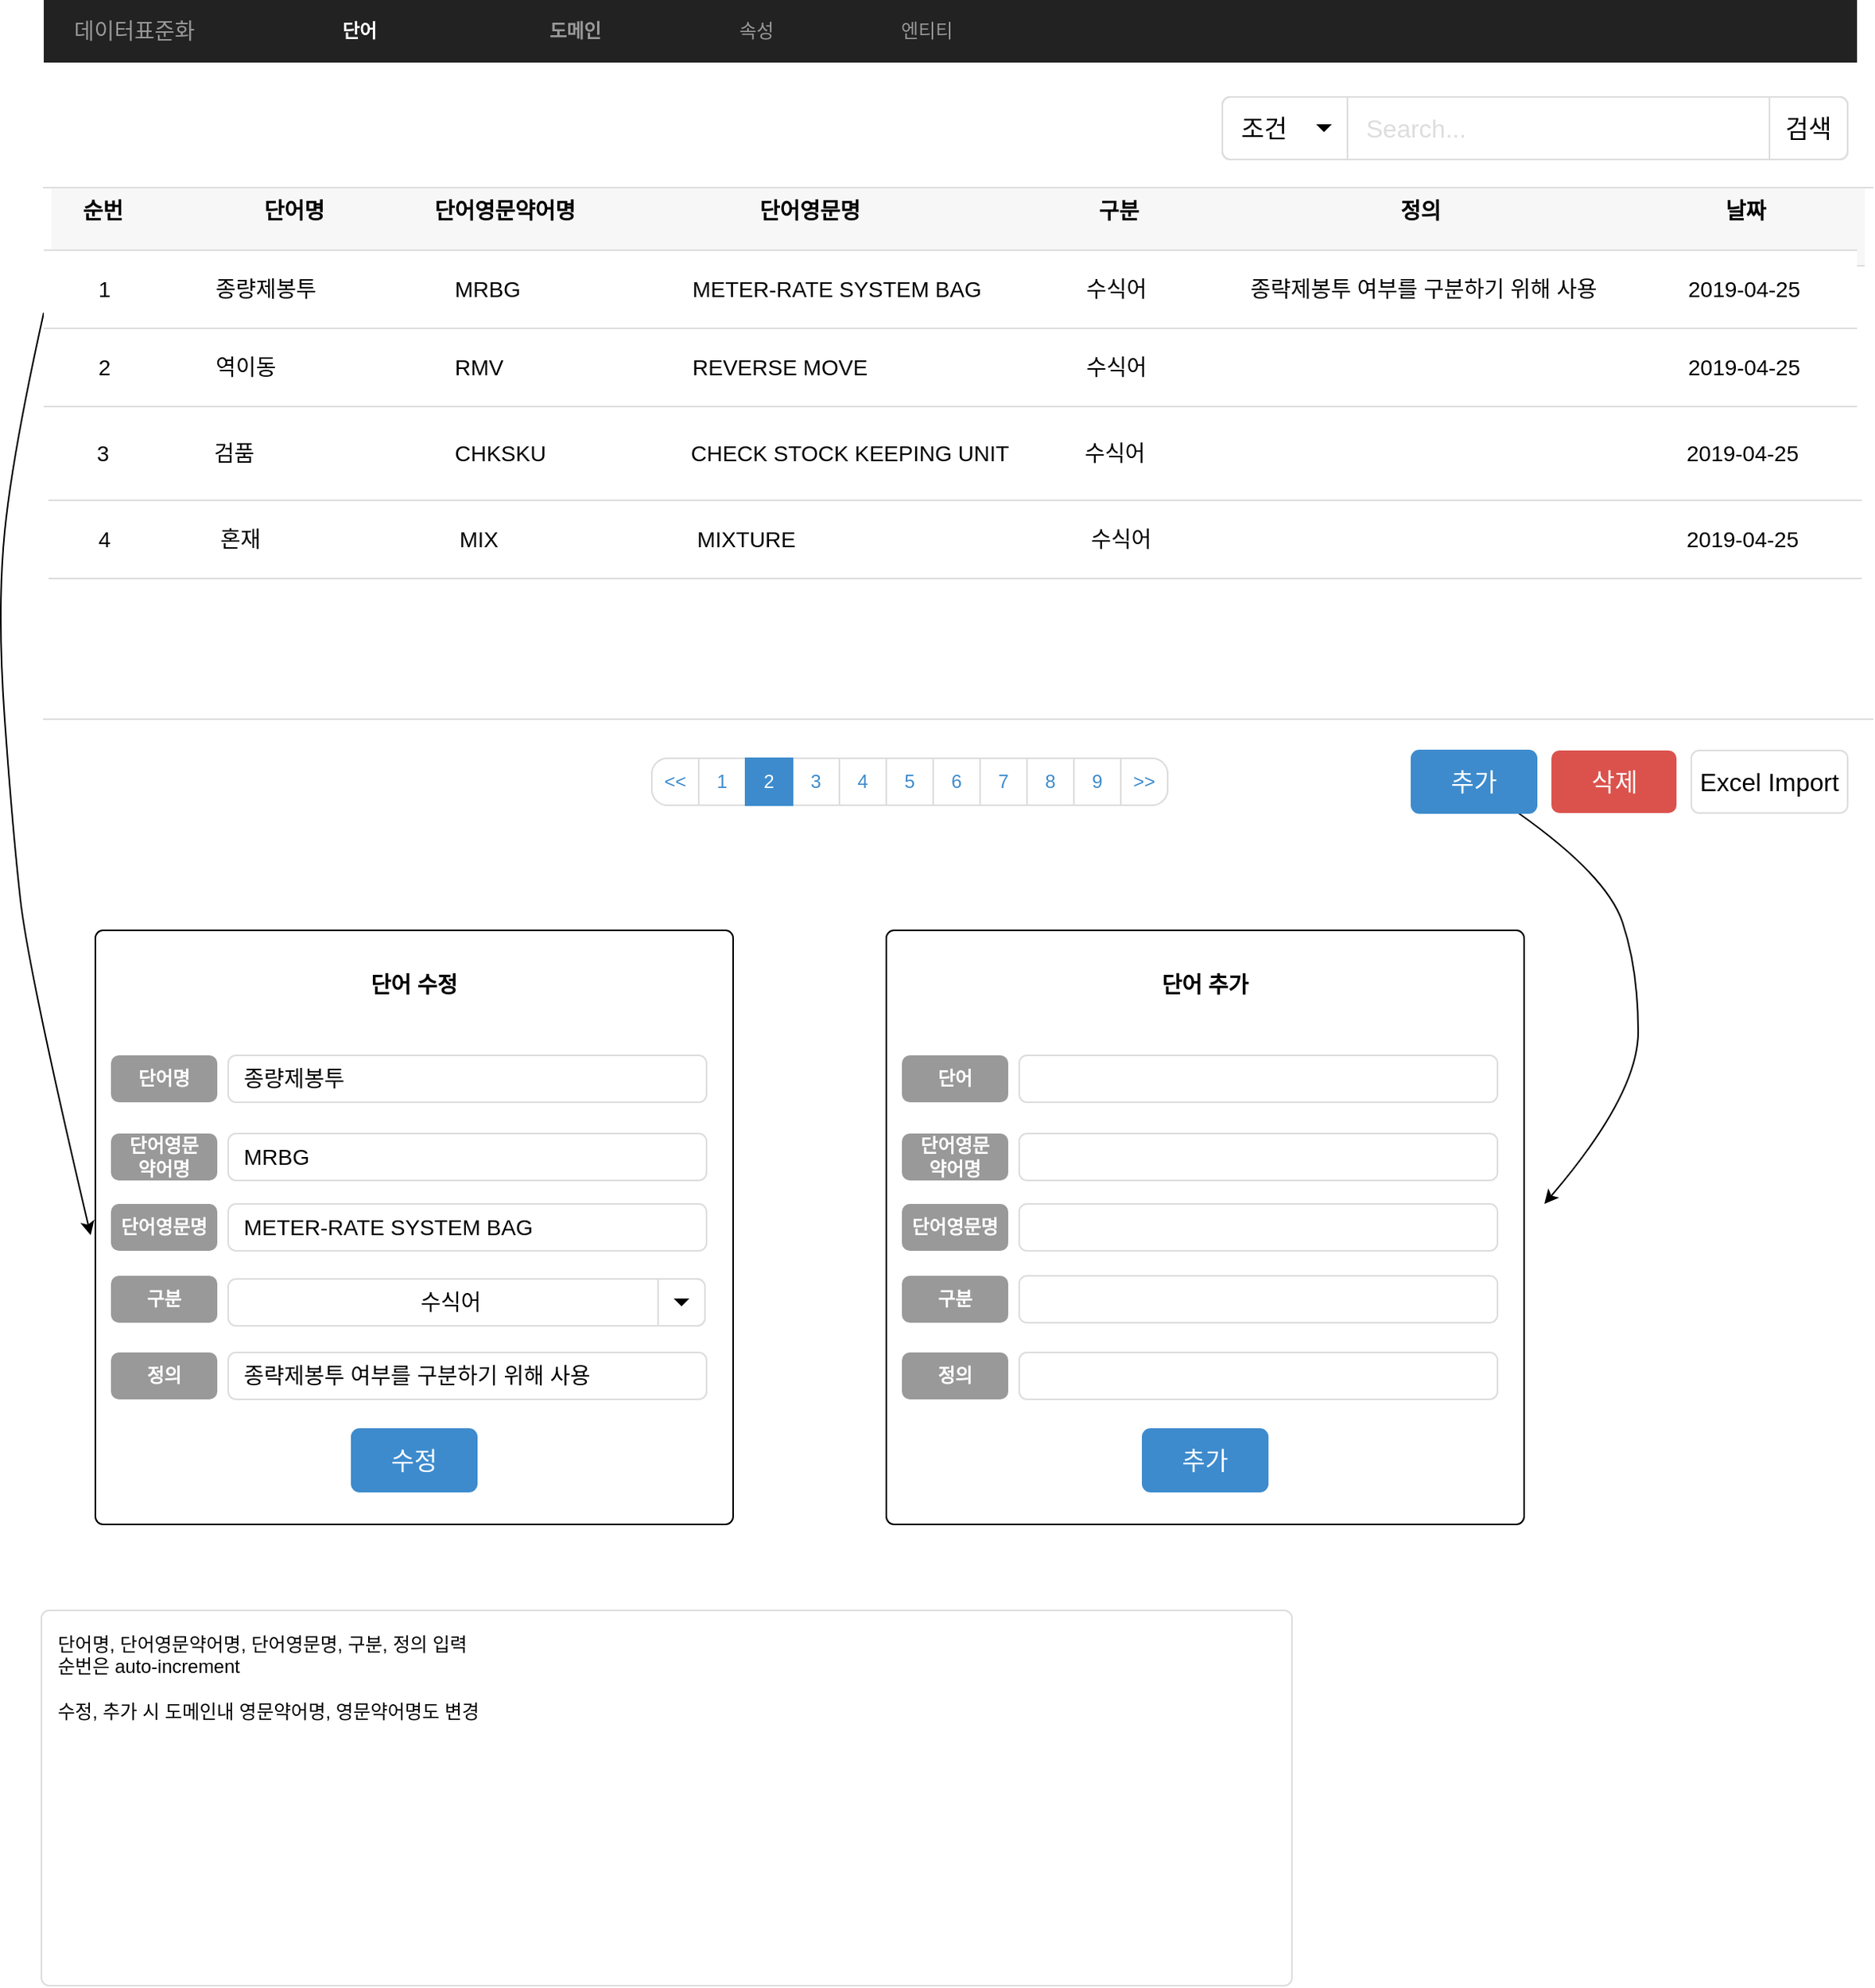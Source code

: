 <mxfile version="10.6.5" type="device"><diagram name="Page-1" id="c9db0220-8083-56f3-ca83-edcdcd058819"><mxGraphModel dx="1334" dy="747" grid="1" gridSize="10" guides="1" tooltips="1" connect="1" arrows="1" fold="1" page="1" pageScale="1.5" pageWidth="826" pageHeight="1169" background="#ffffff" math="0" shadow="0"><root><mxCell id="0" style=";html=1;"/><mxCell id="1" style=";html=1;" parent="0"/><mxCell id="3d76a8aef4d5c911-1" value="" style="html=1;shadow=0;dashed=0;shape=mxgraph.bootstrap.rect;fillColor=#222222;strokeColor=none;whiteSpace=wrap;rounded=0;fontSize=12;fontColor=#000000;align=center;" parent="1" vertex="1"><mxGeometry x="40" y="70" width="1160" height="40" as="geometry"/></mxCell><mxCell id="3d76a8aef4d5c911-2" value="데이터표준화" style="html=1;shadow=0;dashed=0;fillColor=none;strokeColor=none;shape=mxgraph.bootstrap.rect;fontColor=#999999;fontSize=14;whiteSpace=wrap;" parent="3d76a8aef4d5c911-1" vertex="1"><mxGeometry width="116" height="40" as="geometry"/></mxCell><mxCell id="3d76a8aef4d5c911-7" value="&lt;b&gt;&lt;font color=&quot;#ffffff&quot;&gt;단어&lt;/font&gt;&lt;/b&gt;" style="html=1;shadow=0;dashed=0;fillColor=none;strokeColor=none;shape=mxgraph.bootstrap.rect;fontColor=#999999;whiteSpace=wrap;" parent="3d76a8aef4d5c911-1" vertex="1"><mxGeometry x="143.739" width="116" height="40" as="geometry"/></mxCell><mxCell id="3d76a8aef4d5c911-8" value="엔티티" style="html=1;shadow=0;dashed=0;fillColor=none;strokeColor=none;shape=mxgraph.bootstrap.rect;fontColor=#999999;whiteSpace=wrap;" parent="3d76a8aef4d5c911-1" vertex="1"><mxGeometry x="513.93" width="101.5" height="40" as="geometry"/></mxCell><mxCell id="UmJal-FbssA5K3R3iMXS-1" value="속성" style="html=1;shadow=0;dashed=0;fillColor=none;strokeColor=none;shape=mxgraph.bootstrap.rect;fontColor=#999999;whiteSpace=wrap;" parent="3d76a8aef4d5c911-1" vertex="1"><mxGeometry x="398.435" width="116" height="40" as="geometry"/></mxCell><mxCell id="UmJal-FbssA5K3R3iMXS-2" value="&lt;b&gt;도메인&lt;/b&gt;" style="html=1;shadow=0;dashed=0;fillColor=none;strokeColor=none;shape=mxgraph.bootstrap.rect;fontColor=#999999;whiteSpace=wrap;" parent="3d76a8aef4d5c911-1" vertex="1"><mxGeometry x="282.435" width="116" height="40" as="geometry"/></mxCell><mxCell id="UmJal-FbssA5K3R3iMXS-121" value="" style="strokeColor=inherit;fillColor=inherit;gradientColor=inherit;html=1;shadow=0;dashed=0;shape=mxgraph.bootstrap.horLines;resizeWidth=1;" parent="1" vertex="1"><mxGeometry x="44" y="330" width="1150" height="60" as="geometry"><mxPoint y="40" as="offset"/></mxGeometry></mxCell><mxCell id="UmJal-FbssA5K3R3iMXS-135" value="" style="strokeColor=inherit;fillColor=inherit;gradientColor=inherit;html=1;shadow=0;dashed=0;shape=mxgraph.bootstrap.horLines;resizeWidth=1;" parent="1" vertex="1"><mxGeometry x="44" y="430" width="1150" height="60" as="geometry"><mxPoint y="40" as="offset"/></mxGeometry></mxCell><mxCell id="UmJal-FbssA5K3R3iMXS-224" value="Search..." style="html=1;shadow=0;dashed=0;shape=mxgraph.bootstrap.rrect;fillColor=#ffffff;rSize=5;strokeColor=#dddddd;fontSize=16;fontColor=#dddddd;align=left;spacingLeft=90;whiteSpace=wrap;" parent="1" vertex="1"><mxGeometry x="794" y="132" width="400" height="40" as="geometry"/></mxCell><mxCell id="UmJal-FbssA5K3R3iMXS-225" value="조건" style="html=1;shadow=0;dashed=0;shape=mxgraph.bootstrap.leftButton;rSize=5;strokeColor=#dddddd;fillColor=none;fontSize=16;align=left;spacingLeft=10;whiteSpace=wrap;resizeHeight=1;" parent="UmJal-FbssA5K3R3iMXS-224" vertex="1"><mxGeometry width="80" height="40" relative="1" as="geometry"/></mxCell><mxCell id="UmJal-FbssA5K3R3iMXS-226" value="" style="shape=triangle;direction=south;fillColor=#000000;strokeColor=none;perimeter=none;" parent="UmJal-FbssA5K3R3iMXS-225" vertex="1"><mxGeometry x="1" y="0.5" width="10" height="5" relative="1" as="geometry"><mxPoint x="-20" y="-2.5" as="offset"/></mxGeometry></mxCell><mxCell id="UmJal-FbssA5K3R3iMXS-227" value="검색" style="html=1;shadow=0;dashed=0;shape=mxgraph.bootstrap.rightButton;rSize=5;strokeColor=#dddddd;fillColor=none;fontSize=16;whiteSpace=wrap;resizeHeight=1;" parent="UmJal-FbssA5K3R3iMXS-224" vertex="1"><mxGeometry x="1" width="50" height="40" relative="1" as="geometry"><mxPoint x="-50" as="offset"/></mxGeometry></mxCell><mxCell id="UmJal-FbssA5K3R3iMXS-238" value="" style="group" parent="1" vertex="1" connectable="0"><mxGeometry x="73" y="665" width="408" height="380" as="geometry"/></mxCell><mxCell id="UmJal-FbssA5K3R3iMXS-194" value="단어 수정" style="html=1;shadow=0;dashed=0;shape=mxgraph.bootstrap.rrect;fillColor=#ffffff;align=center;rSize=5;strokeColor=#000000;verticalAlign=top;spacingTop=20;fontSize=14;fontStyle=1;whiteSpace=wrap;" parent="UmJal-FbssA5K3R3iMXS-238" vertex="1"><mxGeometry width="408" height="380" as="geometry"/></mxCell><mxCell id="UmJal-FbssA5K3R3iMXS-208" value="종량제봉투" style="html=1;shadow=0;dashed=0;shape=mxgraph.bootstrap.rrect;rSize=5;fillColor=#ffffff;strokeColor=#dddddd;fontSize=14;align=left;spacingLeft=8;whiteSpace=wrap;" parent="UmJal-FbssA5K3R3iMXS-238" vertex="1"><mxGeometry x="85" y="80" width="306" height="30" as="geometry"/></mxCell><mxCell id="UmJal-FbssA5K3R3iMXS-228" value="단어명" style="html=1;shadow=0;dashed=0;shape=mxgraph.bootstrap.rrect;align=center;rSize=5;strokeColor=none;fillColor=#999999;fontColor=#ffffff;fontStyle=1;whiteSpace=wrap;" parent="UmJal-FbssA5K3R3iMXS-238" vertex="1"><mxGeometry x="10" y="80" width="68" height="30" as="geometry"/></mxCell><mxCell id="UmJal-FbssA5K3R3iMXS-229" value="MRBG" style="html=1;shadow=0;dashed=0;shape=mxgraph.bootstrap.rrect;rSize=5;fillColor=#ffffff;strokeColor=#dddddd;fontSize=14;align=left;spacingLeft=8;whiteSpace=wrap;" parent="UmJal-FbssA5K3R3iMXS-238" vertex="1"><mxGeometry x="85" y="130" width="306" height="30" as="geometry"/></mxCell><mxCell id="UmJal-FbssA5K3R3iMXS-230" value="단어영문&lt;br&gt;약어명" style="html=1;shadow=0;dashed=0;shape=mxgraph.bootstrap.rrect;align=center;rSize=5;strokeColor=none;fillColor=#999999;fontColor=#ffffff;fontStyle=1;whiteSpace=wrap;" parent="UmJal-FbssA5K3R3iMXS-238" vertex="1"><mxGeometry x="10" y="130" width="68" height="30" as="geometry"/></mxCell><mxCell id="UmJal-FbssA5K3R3iMXS-231" value="METER-RATE SYSTEM BAG" style="html=1;shadow=0;dashed=0;shape=mxgraph.bootstrap.rrect;rSize=5;fillColor=#ffffff;strokeColor=#dddddd;fontSize=14;align=left;spacingLeft=8;whiteSpace=wrap;" parent="UmJal-FbssA5K3R3iMXS-238" vertex="1"><mxGeometry x="85" y="175" width="306" height="30" as="geometry"/></mxCell><mxCell id="UmJal-FbssA5K3R3iMXS-232" value="단어영문명" style="html=1;shadow=0;dashed=0;shape=mxgraph.bootstrap.rrect;align=center;rSize=5;strokeColor=none;fillColor=#999999;fontColor=#ffffff;fontStyle=1;whiteSpace=wrap;" parent="UmJal-FbssA5K3R3iMXS-238" vertex="1"><mxGeometry x="10" y="175" width="68" height="30" as="geometry"/></mxCell><mxCell id="UmJal-FbssA5K3R3iMXS-234" value="구분" style="html=1;shadow=0;dashed=0;shape=mxgraph.bootstrap.rrect;align=center;rSize=5;strokeColor=none;fillColor=#999999;fontColor=#ffffff;fontStyle=1;whiteSpace=wrap;" parent="UmJal-FbssA5K3R3iMXS-238" vertex="1"><mxGeometry x="10" y="221" width="68" height="30" as="geometry"/></mxCell><mxCell id="UmJal-FbssA5K3R3iMXS-235" value="종략제봉투 여부를 구분하기 위해 사용" style="html=1;shadow=0;dashed=0;shape=mxgraph.bootstrap.rrect;rSize=5;fillColor=#ffffff;strokeColor=#dddddd;fontSize=14;align=left;spacingLeft=8;whiteSpace=wrap;" parent="UmJal-FbssA5K3R3iMXS-238" vertex="1"><mxGeometry x="85" y="270" width="306" height="30" as="geometry"/></mxCell><mxCell id="UmJal-FbssA5K3R3iMXS-236" value="정의" style="html=1;shadow=0;dashed=0;shape=mxgraph.bootstrap.rrect;align=center;rSize=5;strokeColor=none;fillColor=#999999;fontColor=#ffffff;fontStyle=1;whiteSpace=wrap;" parent="UmJal-FbssA5K3R3iMXS-238" vertex="1"><mxGeometry x="10" y="270" width="68" height="30" as="geometry"/></mxCell><mxCell id="UmJal-FbssA5K3R3iMXS-237" value="수정" style="html=1;shadow=0;dashed=0;shape=mxgraph.bootstrap.rrect;rSize=5;fillColor=#3D8BCD;align=center;strokeColor=#3D8BCD;fontColor=#ffffff;fontSize=16;whiteSpace=wrap;" parent="UmJal-FbssA5K3R3iMXS-238" vertex="1"><mxGeometry x="164" y="319" width="80" height="40" as="geometry"/></mxCell><mxCell id="XAUQrS47GLHW0RJzJmNy-16" value="&lt;div style=&quot;text-align: left&quot;&gt;&lt;span&gt;수식어&lt;/span&gt;&lt;/div&gt;" style="html=1;shadow=0;dashed=0;shape=mxgraph.bootstrap.rrect;fillColor=#ffffff;align=center;rSize=5;strokeColor=#dddddd;spacingRight=20;fontSize=14;whiteSpace=wrap;" vertex="1" parent="UmJal-FbssA5K3R3iMXS-238"><mxGeometry x="85" y="223" width="305" height="30" as="geometry"/></mxCell><mxCell id="XAUQrS47GLHW0RJzJmNy-17" value="" style="strokeColor=inherit;fillColor=inherit;gradientColor=inherit;html=1;shadow=0;dashed=0;shape=mxgraph.bootstrap.rightButton;rSize=5;perimeter=none;resizeHeight=1;" vertex="1" parent="XAUQrS47GLHW0RJzJmNy-16"><mxGeometry x="1" width="30" height="30" relative="1" as="geometry"><mxPoint x="-30" as="offset"/></mxGeometry></mxCell><mxCell id="XAUQrS47GLHW0RJzJmNy-18" value="" style="shape=triangle;direction=south;fillColor=#000000;strokeColor=none;perimeter=none;" vertex="1" parent="XAUQrS47GLHW0RJzJmNy-17"><mxGeometry x="1" y="0.5" width="10" height="5" relative="1" as="geometry"><mxPoint x="-20" y="-2.5" as="offset"/></mxGeometry></mxCell><mxCell id="UmJal-FbssA5K3R3iMXS-239" value="" style="group" parent="1" vertex="1" connectable="0"><mxGeometry x="579" y="665" width="408" height="380" as="geometry"/></mxCell><mxCell id="UmJal-FbssA5K3R3iMXS-240" value="단어 추가" style="html=1;shadow=0;dashed=0;shape=mxgraph.bootstrap.rrect;fillColor=#ffffff;align=center;rSize=5;strokeColor=#000000;verticalAlign=top;spacingTop=20;fontSize=14;fontStyle=1;whiteSpace=wrap;" parent="UmJal-FbssA5K3R3iMXS-239" vertex="1"><mxGeometry width="408" height="380" as="geometry"/></mxCell><mxCell id="UmJal-FbssA5K3R3iMXS-241" value="" style="html=1;shadow=0;dashed=0;shape=mxgraph.bootstrap.rrect;rSize=5;fillColor=#ffffff;strokeColor=#dddddd;fontSize=14;align=left;spacingLeft=8;whiteSpace=wrap;" parent="UmJal-FbssA5K3R3iMXS-239" vertex="1"><mxGeometry x="85" y="80" width="306" height="30" as="geometry"/></mxCell><mxCell id="UmJal-FbssA5K3R3iMXS-242" value="단어" style="html=1;shadow=0;dashed=0;shape=mxgraph.bootstrap.rrect;align=center;rSize=5;strokeColor=none;fillColor=#999999;fontColor=#ffffff;fontStyle=1;whiteSpace=wrap;" parent="UmJal-FbssA5K3R3iMXS-239" vertex="1"><mxGeometry x="10" y="80" width="68" height="30" as="geometry"/></mxCell><mxCell id="UmJal-FbssA5K3R3iMXS-243" value="" style="html=1;shadow=0;dashed=0;shape=mxgraph.bootstrap.rrect;rSize=5;fillColor=#ffffff;strokeColor=#dddddd;fontSize=14;align=left;spacingLeft=8;whiteSpace=wrap;" parent="UmJal-FbssA5K3R3iMXS-239" vertex="1"><mxGeometry x="85" y="130" width="306" height="30" as="geometry"/></mxCell><mxCell id="UmJal-FbssA5K3R3iMXS-244" value="단어영문&lt;br&gt;약어명&lt;br&gt;" style="html=1;shadow=0;dashed=0;shape=mxgraph.bootstrap.rrect;align=center;rSize=5;strokeColor=none;fillColor=#999999;fontColor=#ffffff;fontStyle=1;whiteSpace=wrap;" parent="UmJal-FbssA5K3R3iMXS-239" vertex="1"><mxGeometry x="10" y="130" width="68" height="30" as="geometry"/></mxCell><mxCell id="UmJal-FbssA5K3R3iMXS-245" value="" style="html=1;shadow=0;dashed=0;shape=mxgraph.bootstrap.rrect;rSize=5;fillColor=#ffffff;strokeColor=#dddddd;fontSize=14;align=left;spacingLeft=8;whiteSpace=wrap;" parent="UmJal-FbssA5K3R3iMXS-239" vertex="1"><mxGeometry x="85" y="175" width="306" height="30" as="geometry"/></mxCell><mxCell id="UmJal-FbssA5K3R3iMXS-246" value="단어영문명" style="html=1;shadow=0;dashed=0;shape=mxgraph.bootstrap.rrect;align=center;rSize=5;strokeColor=none;fillColor=#999999;fontColor=#ffffff;fontStyle=1;whiteSpace=wrap;" parent="UmJal-FbssA5K3R3iMXS-239" vertex="1"><mxGeometry x="10" y="175" width="68" height="30" as="geometry"/></mxCell><mxCell id="UmJal-FbssA5K3R3iMXS-247" value="" style="html=1;shadow=0;dashed=0;shape=mxgraph.bootstrap.rrect;rSize=5;fillColor=#ffffff;strokeColor=#dddddd;fontSize=14;align=left;spacingLeft=8;whiteSpace=wrap;" parent="UmJal-FbssA5K3R3iMXS-239" vertex="1"><mxGeometry x="85" y="221" width="306" height="30" as="geometry"/></mxCell><mxCell id="UmJal-FbssA5K3R3iMXS-248" value="구분&lt;br&gt;" style="html=1;shadow=0;dashed=0;shape=mxgraph.bootstrap.rrect;align=center;rSize=5;strokeColor=none;fillColor=#999999;fontColor=#ffffff;fontStyle=1;whiteSpace=wrap;" parent="UmJal-FbssA5K3R3iMXS-239" vertex="1"><mxGeometry x="10" y="221" width="68" height="30" as="geometry"/></mxCell><mxCell id="UmJal-FbssA5K3R3iMXS-249" value="" style="html=1;shadow=0;dashed=0;shape=mxgraph.bootstrap.rrect;rSize=5;fillColor=#ffffff;strokeColor=#dddddd;fontSize=14;align=left;spacingLeft=8;whiteSpace=wrap;" parent="UmJal-FbssA5K3R3iMXS-239" vertex="1"><mxGeometry x="85" y="270" width="306" height="30" as="geometry"/></mxCell><mxCell id="UmJal-FbssA5K3R3iMXS-250" value="정의" style="html=1;shadow=0;dashed=0;shape=mxgraph.bootstrap.rrect;align=center;rSize=5;strokeColor=none;fillColor=#999999;fontColor=#ffffff;fontStyle=1;whiteSpace=wrap;" parent="UmJal-FbssA5K3R3iMXS-239" vertex="1"><mxGeometry x="10" y="270" width="68" height="30" as="geometry"/></mxCell><mxCell id="UmJal-FbssA5K3R3iMXS-251" value="추가" style="html=1;shadow=0;dashed=0;shape=mxgraph.bootstrap.rrect;rSize=5;fillColor=#3D8BCD;align=center;strokeColor=#3D8BCD;fontColor=#ffffff;fontSize=16;whiteSpace=wrap;" parent="UmJal-FbssA5K3R3iMXS-239" vertex="1"><mxGeometry x="164" y="319" width="80" height="40" as="geometry"/></mxCell><mxCell id="UmJal-FbssA5K3R3iMXS-252" value="" style="curved=1;endArrow=classic;html=1;" parent="1" edge="1"><mxGeometry width="50" height="50" relative="1" as="geometry"><mxPoint x="40" y="270" as="sourcePoint"/><mxPoint x="70" y="860" as="targetPoint"/><Array as="points"><mxPoint x="20" y="360"/><mxPoint x="10" y="460"/><mxPoint x="20" y="600"/><mxPoint x="30" y="690"/></Array></mxGeometry></mxCell><mxCell id="UmJal-FbssA5K3R3iMXS-253" value="" style="curved=1;endArrow=classic;html=1;" parent="1" edge="1"><mxGeometry width="50" height="50" relative="1" as="geometry"><mxPoint x="983.333" y="590" as="sourcePoint"/><mxPoint x="1000" y="840" as="targetPoint"/><Array as="points"><mxPoint x="1040" y="630"/><mxPoint x="1060" y="690"/><mxPoint x="1060" y="770"/></Array></mxGeometry></mxCell><mxCell id="UmJal-FbssA5K3R3iMXS-254" value="" style="shape=partialRectangle;right=0;left=0;strokeColor=#dddddd;fillColor=#ffffff;whiteSpace=wrap;align=center;" parent="1" vertex="1"><mxGeometry x="40" y="190" width="1170" height="340" as="geometry"/></mxCell><mxCell id="UmJal-FbssA5K3R3iMXS-255" value="" style="html=1;shadow=0;dashed=0;shape=mxgraph.bootstrap.horLines;strokeColor=inherit;fillColor=#000000;fillOpacity=3;resizeWidth=1;" parent="UmJal-FbssA5K3R3iMXS-254" vertex="1"><mxGeometry width="1160" height="50" relative="1" as="geometry"><mxPoint x="5" as="offset"/></mxGeometry></mxCell><mxCell id="UmJal-FbssA5K3R3iMXS-256" value="순번" style="html=1;shadow=0;dashed=0;shape=mxgraph.bootstrap.rect;strokeColor=none;fillColor=none;fontSize=14;fontStyle=1;align=left;whiteSpace=wrap;resizeHeight=1;" parent="UmJal-FbssA5K3R3iMXS-255" vertex="1"><mxGeometry width="150" height="40" relative="1" as="geometry"><mxPoint x="17.5" y="-5" as="offset"/></mxGeometry></mxCell><mxCell id="UmJal-FbssA5K3R3iMXS-257" value="단어명" style="html=1;shadow=0;dashed=0;shape=mxgraph.bootstrap.rect;strokeColor=none;fillColor=none;fontSize=14;fontStyle=1;align=left;whiteSpace=wrap;resizeHeight=1;" parent="UmJal-FbssA5K3R3iMXS-255" vertex="1"><mxGeometry width="150" height="40" relative="1" as="geometry"><mxPoint x="133.5" y="-5" as="offset"/></mxGeometry></mxCell><mxCell id="UmJal-FbssA5K3R3iMXS-258" value="단어영문약어명" style="html=1;shadow=0;dashed=0;shape=mxgraph.bootstrap.rect;strokeColor=none;fillColor=none;fontSize=14;fontStyle=1;align=left;whiteSpace=wrap;resizeHeight=1;" parent="UmJal-FbssA5K3R3iMXS-255" vertex="1"><mxGeometry width="150" height="40" relative="1" as="geometry"><mxPoint x="243" y="-5" as="offset"/></mxGeometry></mxCell><mxCell id="UmJal-FbssA5K3R3iMXS-326" value="&lt;b&gt;단어영문명&lt;/b&gt;&lt;br&gt;" style="html=1;shadow=0;dashed=0;shape=mxgraph.bootstrap.rect;strokeColor=none;fillColor=none;fontSize=14;align=left;whiteSpace=wrap;resizeHeight=1;" parent="UmJal-FbssA5K3R3iMXS-255" vertex="1"><mxGeometry x="441" y="-10" width="96" height="50" as="geometry"><mxPoint x="10" as="offset"/></mxGeometry></mxCell><mxCell id="UmJal-FbssA5K3R3iMXS-327" value="&lt;b&gt;구분&lt;/b&gt;&lt;br&gt;" style="html=1;shadow=0;dashed=0;shape=mxgraph.bootstrap.rect;strokeColor=none;fillColor=none;fontSize=14;align=left;whiteSpace=wrap;resizeHeight=1;" parent="UmJal-FbssA5K3R3iMXS-255" vertex="1"><mxGeometry x="658" y="-10" width="96" height="50" as="geometry"><mxPoint x="10" as="offset"/></mxGeometry></mxCell><mxCell id="UmJal-FbssA5K3R3iMXS-328" value="&lt;b&gt;정의&lt;/b&gt;&lt;br&gt;" style="html=1;shadow=0;dashed=0;shape=mxgraph.bootstrap.rect;strokeColor=none;fillColor=none;fontSize=14;align=left;whiteSpace=wrap;resizeHeight=1;" parent="UmJal-FbssA5K3R3iMXS-255" vertex="1"><mxGeometry x="851" y="-10" width="96" height="50" as="geometry"><mxPoint x="10" as="offset"/></mxGeometry></mxCell><mxCell id="UmJal-FbssA5K3R3iMXS-330" value="&lt;b&gt;날짜&lt;/b&gt;&lt;br&gt;" style="html=1;shadow=0;dashed=0;shape=mxgraph.bootstrap.rect;strokeColor=none;fillColor=none;fontSize=14;align=left;whiteSpace=wrap;resizeHeight=1;" parent="UmJal-FbssA5K3R3iMXS-255" vertex="1"><mxGeometry x="1059" y="-10" width="96" height="50" as="geometry"><mxPoint x="10" as="offset"/></mxGeometry></mxCell><mxCell id="UmJal-FbssA5K3R3iMXS-261" value="" style="strokeColor=inherit;fillColor=inherit;gradientColor=inherit;html=1;shadow=0;dashed=0;shape=mxgraph.bootstrap.horLines;resizeWidth=1;" parent="UmJal-FbssA5K3R3iMXS-254" vertex="1"><mxGeometry width="1160" height="50" relative="1" as="geometry"><mxPoint y="40" as="offset"/></mxGeometry></mxCell><mxCell id="UmJal-FbssA5K3R3iMXS-262" value="1&lt;br&gt;" style="html=1;shadow=0;dashed=0;shape=mxgraph.bootstrap.rect;strokeColor=none;fillColor=none;fontSize=14;align=left;whiteSpace=wrap;resizeHeight=1;" parent="UmJal-FbssA5K3R3iMXS-261" vertex="1"><mxGeometry width="50" height="50" relative="1" as="geometry"><mxPoint x="33" as="offset"/></mxGeometry></mxCell><mxCell id="UmJal-FbssA5K3R3iMXS-320" value="종량제봉투&lt;br&gt;" style="html=1;shadow=0;dashed=0;shape=mxgraph.bootstrap.rect;strokeColor=none;fillColor=none;fontSize=14;align=left;whiteSpace=wrap;resizeHeight=1;" parent="UmJal-FbssA5K3R3iMXS-261" vertex="1"><mxGeometry x="97.5" width="104" height="50" as="geometry"><mxPoint x="10" as="offset"/></mxGeometry></mxCell><mxCell id="UmJal-FbssA5K3R3iMXS-321" value="MRBG&lt;br&gt;" style="html=1;shadow=0;dashed=0;shape=mxgraph.bootstrap.rect;strokeColor=none;fillColor=none;fontSize=14;align=left;whiteSpace=wrap;resizeHeight=1;" parent="UmJal-FbssA5K3R3iMXS-261" vertex="1"><mxGeometry x="250.5" width="104" height="50" as="geometry"><mxPoint x="10" as="offset"/></mxGeometry></mxCell><mxCell id="UmJal-FbssA5K3R3iMXS-322" value="METER-RATE SYSTEM BAG&lt;br&gt;" style="html=1;shadow=0;dashed=0;shape=mxgraph.bootstrap.rect;strokeColor=none;fillColor=none;fontSize=14;align=left;whiteSpace=wrap;resizeHeight=1;" parent="UmJal-FbssA5K3R3iMXS-261" vertex="1"><mxGeometry x="403" width="228" height="50" as="geometry"><mxPoint x="10" as="offset"/></mxGeometry></mxCell><mxCell id="UmJal-FbssA5K3R3iMXS-323" value="수식어&lt;br&gt;" style="html=1;shadow=0;dashed=0;shape=mxgraph.bootstrap.rect;strokeColor=none;fillColor=none;fontSize=14;align=left;whiteSpace=wrap;resizeHeight=1;" parent="UmJal-FbssA5K3R3iMXS-261" vertex="1"><mxGeometry x="655" width="96" height="50" as="geometry"><mxPoint x="10" as="offset"/></mxGeometry></mxCell><mxCell id="UmJal-FbssA5K3R3iMXS-324" value="종략제봉투 여부를 구분하기 위해 사용" style="html=1;shadow=0;dashed=0;shape=mxgraph.bootstrap.rect;strokeColor=none;fillColor=none;fontSize=14;align=left;whiteSpace=wrap;resizeHeight=1;" parent="UmJal-FbssA5K3R3iMXS-261" vertex="1"><mxGeometry x="760" width="263" height="50" as="geometry"><mxPoint x="10" as="offset"/></mxGeometry></mxCell><mxCell id="UmJal-FbssA5K3R3iMXS-329" value="2019-04-25&lt;br&gt;" style="html=1;shadow=0;dashed=0;shape=mxgraph.bootstrap.rect;strokeColor=none;fillColor=none;fontSize=14;align=left;whiteSpace=wrap;resizeHeight=1;" parent="UmJal-FbssA5K3R3iMXS-261" vertex="1"><mxGeometry x="1040" width="96" height="50" as="geometry"><mxPoint x="10" as="offset"/></mxGeometry></mxCell><mxCell id="UmJal-FbssA5K3R3iMXS-331" value="" style="strokeColor=inherit;fillColor=inherit;gradientColor=inherit;html=1;shadow=0;dashed=0;shape=mxgraph.bootstrap.horLines;resizeWidth=1;" parent="UmJal-FbssA5K3R3iMXS-254" vertex="1"><mxGeometry y="90" width="1160" height="50" as="geometry"><mxPoint y="40" as="offset"/></mxGeometry></mxCell><mxCell id="UmJal-FbssA5K3R3iMXS-332" value="2&lt;br&gt;" style="html=1;shadow=0;dashed=0;shape=mxgraph.bootstrap.rect;strokeColor=none;fillColor=none;fontSize=14;align=left;whiteSpace=wrap;resizeHeight=1;" parent="UmJal-FbssA5K3R3iMXS-331" vertex="1"><mxGeometry width="50" height="50" relative="1" as="geometry"><mxPoint x="33" as="offset"/></mxGeometry></mxCell><mxCell id="UmJal-FbssA5K3R3iMXS-333" value="역이동" style="html=1;shadow=0;dashed=0;shape=mxgraph.bootstrap.rect;strokeColor=none;fillColor=none;fontSize=14;align=left;whiteSpace=wrap;resizeHeight=1;" parent="UmJal-FbssA5K3R3iMXS-331" vertex="1"><mxGeometry x="97.5" width="104" height="50" as="geometry"><mxPoint x="10" as="offset"/></mxGeometry></mxCell><mxCell id="UmJal-FbssA5K3R3iMXS-334" value="RMV" style="html=1;shadow=0;dashed=0;shape=mxgraph.bootstrap.rect;strokeColor=none;fillColor=none;fontSize=14;align=left;whiteSpace=wrap;resizeHeight=1;" parent="UmJal-FbssA5K3R3iMXS-331" vertex="1"><mxGeometry x="250.5" width="104" height="50" as="geometry"><mxPoint x="10" as="offset"/></mxGeometry></mxCell><mxCell id="UmJal-FbssA5K3R3iMXS-335" value="REVERSE MOVE&lt;br&gt;" style="html=1;shadow=0;dashed=0;shape=mxgraph.bootstrap.rect;strokeColor=none;fillColor=none;fontSize=14;align=left;whiteSpace=wrap;resizeHeight=1;" parent="UmJal-FbssA5K3R3iMXS-331" vertex="1"><mxGeometry x="403" width="228" height="50" as="geometry"><mxPoint x="10" as="offset"/></mxGeometry></mxCell><mxCell id="UmJal-FbssA5K3R3iMXS-336" value="수식어&lt;br&gt;" style="html=1;shadow=0;dashed=0;shape=mxgraph.bootstrap.rect;strokeColor=none;fillColor=none;fontSize=14;align=left;whiteSpace=wrap;resizeHeight=1;" parent="UmJal-FbssA5K3R3iMXS-331" vertex="1"><mxGeometry x="655" width="96" height="50" as="geometry"><mxPoint x="10" as="offset"/></mxGeometry></mxCell><mxCell id="UmJal-FbssA5K3R3iMXS-338" value="2019-04-25&lt;br&gt;" style="html=1;shadow=0;dashed=0;shape=mxgraph.bootstrap.rect;strokeColor=none;fillColor=none;fontSize=14;align=left;whiteSpace=wrap;resizeHeight=1;" parent="UmJal-FbssA5K3R3iMXS-331" vertex="1"><mxGeometry x="1040" width="96" height="50" as="geometry"><mxPoint x="10" as="offset"/></mxGeometry></mxCell><mxCell id="UmJal-FbssA5K3R3iMXS-347" value="" style="strokeColor=inherit;fillColor=inherit;gradientColor=inherit;html=1;shadow=0;dashed=0;shape=mxgraph.bootstrap.horLines;resizeWidth=1;" parent="UmJal-FbssA5K3R3iMXS-254" vertex="1"><mxGeometry x="3" y="200" width="1160" height="50" as="geometry"><mxPoint y="40" as="offset"/></mxGeometry></mxCell><mxCell id="UmJal-FbssA5K3R3iMXS-348" value="4&lt;br&gt;" style="html=1;shadow=0;dashed=0;shape=mxgraph.bootstrap.rect;strokeColor=none;fillColor=none;fontSize=14;align=left;whiteSpace=wrap;resizeHeight=1;" parent="UmJal-FbssA5K3R3iMXS-347" vertex="1"><mxGeometry width="50" height="50" relative="1" as="geometry"><mxPoint x="30" as="offset"/></mxGeometry></mxCell><mxCell id="UmJal-FbssA5K3R3iMXS-349" value="혼재&lt;br&gt;" style="html=1;shadow=0;dashed=0;shape=mxgraph.bootstrap.rect;strokeColor=none;fillColor=none;fontSize=14;align=left;whiteSpace=wrap;resizeHeight=1;" parent="UmJal-FbssA5K3R3iMXS-347" vertex="1"><mxGeometry x="97.5" width="104" height="50" as="geometry"><mxPoint x="10" as="offset"/></mxGeometry></mxCell><mxCell id="UmJal-FbssA5K3R3iMXS-350" value="MIX&lt;br&gt;" style="html=1;shadow=0;dashed=0;shape=mxgraph.bootstrap.rect;strokeColor=none;fillColor=none;fontSize=14;align=left;whiteSpace=wrap;resizeHeight=1;" parent="UmJal-FbssA5K3R3iMXS-347" vertex="1"><mxGeometry x="250.5" width="104" height="50" as="geometry"><mxPoint x="10" as="offset"/></mxGeometry></mxCell><mxCell id="UmJal-FbssA5K3R3iMXS-351" value="MIXTURE&lt;br&gt;" style="html=1;shadow=0;dashed=0;shape=mxgraph.bootstrap.rect;strokeColor=none;fillColor=none;fontSize=14;align=left;whiteSpace=wrap;resizeHeight=1;" parent="UmJal-FbssA5K3R3iMXS-347" vertex="1"><mxGeometry x="403" width="228" height="50" as="geometry"><mxPoint x="10" as="offset"/></mxGeometry></mxCell><mxCell id="UmJal-FbssA5K3R3iMXS-352" value="수식어&lt;br&gt;" style="html=1;shadow=0;dashed=0;shape=mxgraph.bootstrap.rect;strokeColor=none;fillColor=none;fontSize=14;align=left;whiteSpace=wrap;resizeHeight=1;" parent="UmJal-FbssA5K3R3iMXS-347" vertex="1"><mxGeometry x="655" width="96" height="50" as="geometry"><mxPoint x="10" as="offset"/></mxGeometry></mxCell><mxCell id="UmJal-FbssA5K3R3iMXS-354" value="2019-04-25&lt;br&gt;" style="html=1;shadow=0;dashed=0;shape=mxgraph.bootstrap.rect;strokeColor=none;fillColor=none;fontSize=14;align=left;whiteSpace=wrap;resizeHeight=1;" parent="UmJal-FbssA5K3R3iMXS-347" vertex="1"><mxGeometry x="1036" width="96" height="50" as="geometry"><mxPoint x="10" as="offset"/></mxGeometry></mxCell><mxCell id="UmJal-FbssA5K3R3iMXS-339" value="" style="strokeColor=inherit;fillColor=inherit;gradientColor=inherit;html=1;shadow=0;dashed=0;shape=mxgraph.bootstrap.horLines;resizeWidth=1;" parent="1" vertex="1"><mxGeometry x="39" y="335" width="1160" height="50" as="geometry"><mxPoint y="40" as="offset"/></mxGeometry></mxCell><mxCell id="UmJal-FbssA5K3R3iMXS-340" value="3&lt;br&gt;" style="html=1;shadow=0;dashed=0;shape=mxgraph.bootstrap.rect;strokeColor=none;fillColor=none;fontSize=14;align=left;whiteSpace=wrap;resizeHeight=1;" parent="UmJal-FbssA5K3R3iMXS-339" vertex="1"><mxGeometry width="50" height="50" relative="1" as="geometry"><mxPoint x="33" as="offset"/></mxGeometry></mxCell><mxCell id="UmJal-FbssA5K3R3iMXS-341" value="검품&lt;br&gt;" style="html=1;shadow=0;dashed=0;shape=mxgraph.bootstrap.rect;strokeColor=none;fillColor=none;fontSize=14;align=left;whiteSpace=wrap;resizeHeight=1;" parent="UmJal-FbssA5K3R3iMXS-339" vertex="1"><mxGeometry x="97.5" width="104" height="50" as="geometry"><mxPoint x="10" as="offset"/></mxGeometry></mxCell><mxCell id="UmJal-FbssA5K3R3iMXS-342" value="CHKSKU&lt;br&gt;" style="html=1;shadow=0;dashed=0;shape=mxgraph.bootstrap.rect;strokeColor=none;fillColor=none;fontSize=14;align=left;whiteSpace=wrap;resizeHeight=1;" parent="UmJal-FbssA5K3R3iMXS-339" vertex="1"><mxGeometry x="251.5" width="104" height="50" as="geometry"><mxPoint x="10" as="offset"/></mxGeometry></mxCell><mxCell id="UmJal-FbssA5K3R3iMXS-343" value="CHECK STOCK KEEPING UNIT&lt;br&gt;" style="html=1;shadow=0;dashed=0;shape=mxgraph.bootstrap.rect;strokeColor=none;fillColor=none;fontSize=14;align=left;whiteSpace=wrap;resizeHeight=1;" parent="UmJal-FbssA5K3R3iMXS-339" vertex="1"><mxGeometry x="403" width="228" height="50" as="geometry"><mxPoint x="10" as="offset"/></mxGeometry></mxCell><mxCell id="UmJal-FbssA5K3R3iMXS-344" value="수식어&lt;br&gt;" style="html=1;shadow=0;dashed=0;shape=mxgraph.bootstrap.rect;strokeColor=none;fillColor=none;fontSize=14;align=left;whiteSpace=wrap;resizeHeight=1;" parent="UmJal-FbssA5K3R3iMXS-339" vertex="1"><mxGeometry x="655" width="96" height="50" as="geometry"><mxPoint x="10" as="offset"/></mxGeometry></mxCell><mxCell id="UmJal-FbssA5K3R3iMXS-346" value="2019-04-25&lt;br&gt;" style="html=1;shadow=0;dashed=0;shape=mxgraph.bootstrap.rect;strokeColor=none;fillColor=none;fontSize=14;align=left;whiteSpace=wrap;resizeHeight=1;" parent="UmJal-FbssA5K3R3iMXS-339" vertex="1"><mxGeometry x="1040" width="96" height="50" as="geometry"><mxPoint x="10" as="offset"/></mxGeometry></mxCell><mxCell id="XAUQrS47GLHW0RJzJmNy-1" value="Excel Import" style="html=1;shadow=0;dashed=0;shape=mxgraph.bootstrap.rrect;fillColor=#ffffff;align=center;rSize=5;strokeColor=#dddddd;fontSize=16;whiteSpace=wrap;rounded=0;" vertex="1" parent="1"><mxGeometry x="1094" y="550" width="100" height="40" as="geometry"/></mxCell><mxCell id="XAUQrS47GLHW0RJzJmNy-2" value="삭제" style="html=1;shadow=0;dashed=0;shape=mxgraph.bootstrap.rrect;align=center;rSize=5;strokeColor=none;fillColor=#DB524C;fontColor=#ffffff;fontSize=16;whiteSpace=wrap;rounded=0;" vertex="1" parent="1"><mxGeometry x="1004.5" y="550" width="80" height="40" as="geometry"/></mxCell><mxCell id="XAUQrS47GLHW0RJzJmNy-3" value="추가" style="html=1;shadow=0;dashed=0;shape=mxgraph.bootstrap.rrect;rSize=5;fillColor=#3D8BCD;align=center;strokeColor=#3D8BCD;fontColor=#ffffff;fontSize=16;whiteSpace=wrap;" vertex="1" parent="1"><mxGeometry x="915" y="550" width="80" height="40" as="geometry"/></mxCell><mxCell id="XAUQrS47GLHW0RJzJmNy-4" value="" style="html=1;shadow=0;dashed=0;shape=mxgraph.bootstrap.rrect;fillColor=#ffffff;strokeColor=#dddddd;whiteSpace=wrap;align=center;" vertex="1" parent="1"><mxGeometry x="429" y="555" width="330" height="30" as="geometry"/></mxCell><mxCell id="XAUQrS47GLHW0RJzJmNy-5" value="&lt;&lt;" style="strokeColor=inherit;fillColor=inherit;gradientColor=inherit;html=1;shadow=0;dashed=0;shape=mxgraph.bootstrap.leftButton;fontColor=#3D8BCD;whiteSpace=wrap;" vertex="1" parent="XAUQrS47GLHW0RJzJmNy-4"><mxGeometry width="30" height="30" as="geometry"/></mxCell><mxCell id="XAUQrS47GLHW0RJzJmNy-6" value="1" style="strokeColor=inherit;fillColor=inherit;gradientColor=inherit;html=1;shadow=0;dashed=0;shape=mxgraph.bootstrap.rect;perimeter=none;fontColor=#3D8BCD;whiteSpace=wrap;" vertex="1" parent="XAUQrS47GLHW0RJzJmNy-4"><mxGeometry x="30" width="30" height="30" as="geometry"/></mxCell><mxCell id="XAUQrS47GLHW0RJzJmNy-7" value="3" style="strokeColor=inherit;fillColor=inherit;gradientColor=inherit;html=1;shadow=0;dashed=0;shape=mxgraph.bootstrap.rect;perimeter=none;fontColor=#3D8BCD;whiteSpace=wrap;" vertex="1" parent="XAUQrS47GLHW0RJzJmNy-4"><mxGeometry x="90" width="30" height="30" as="geometry"/></mxCell><mxCell id="XAUQrS47GLHW0RJzJmNy-8" value="4" style="strokeColor=inherit;fillColor=inherit;gradientColor=inherit;html=1;shadow=0;dashed=0;shape=mxgraph.bootstrap.rect;perimeter=none;fontColor=#3D8BCD;whiteSpace=wrap;" vertex="1" parent="XAUQrS47GLHW0RJzJmNy-4"><mxGeometry x="120" width="30" height="30" as="geometry"/></mxCell><mxCell id="XAUQrS47GLHW0RJzJmNy-9" value="5" style="strokeColor=inherit;fillColor=inherit;gradientColor=inherit;html=1;shadow=0;dashed=0;shape=mxgraph.bootstrap.rect;perimeter=none;fontColor=#3D8BCD;whiteSpace=wrap;" vertex="1" parent="XAUQrS47GLHW0RJzJmNy-4"><mxGeometry x="150" width="30" height="30" as="geometry"/></mxCell><mxCell id="XAUQrS47GLHW0RJzJmNy-10" value="6" style="strokeColor=inherit;fillColor=inherit;gradientColor=inherit;html=1;shadow=0;dashed=0;shape=mxgraph.bootstrap.rect;perimeter=none;fontColor=#3D8BCD;whiteSpace=wrap;" vertex="1" parent="XAUQrS47GLHW0RJzJmNy-4"><mxGeometry x="180" width="30" height="30" as="geometry"/></mxCell><mxCell id="XAUQrS47GLHW0RJzJmNy-11" value="7" style="strokeColor=inherit;fillColor=inherit;gradientColor=inherit;html=1;shadow=0;dashed=0;shape=mxgraph.bootstrap.rect;perimeter=none;fontColor=#3D8BCD;whiteSpace=wrap;" vertex="1" parent="XAUQrS47GLHW0RJzJmNy-4"><mxGeometry x="210" width="30" height="30" as="geometry"/></mxCell><mxCell id="XAUQrS47GLHW0RJzJmNy-12" value="8" style="strokeColor=inherit;fillColor=inherit;gradientColor=inherit;html=1;shadow=0;dashed=0;shape=mxgraph.bootstrap.rect;perimeter=none;fontColor=#3D8BCD;whiteSpace=wrap;" vertex="1" parent="XAUQrS47GLHW0RJzJmNy-4"><mxGeometry x="240" width="30" height="30" as="geometry"/></mxCell><mxCell id="XAUQrS47GLHW0RJzJmNy-13" value="9" style="strokeColor=inherit;fillColor=inherit;gradientColor=inherit;html=1;shadow=0;dashed=0;shape=mxgraph.bootstrap.rect;perimeter=none;fontColor=#3D8BCD;whiteSpace=wrap;" vertex="1" parent="XAUQrS47GLHW0RJzJmNy-4"><mxGeometry x="270" width="30" height="30" as="geometry"/></mxCell><mxCell id="XAUQrS47GLHW0RJzJmNy-14" value="&gt;&gt;" style="strokeColor=inherit;fillColor=inherit;gradientColor=inherit;html=1;shadow=0;dashed=0;shape=mxgraph.bootstrap.rightButton;fontColor=#3D8BCD;whiteSpace=wrap;" vertex="1" parent="XAUQrS47GLHW0RJzJmNy-4"><mxGeometry x="300" width="30" height="30" as="geometry"/></mxCell><mxCell id="XAUQrS47GLHW0RJzJmNy-15" value="2" style="html=1;shadow=0;dashed=0;shape=mxgraph.bootstrap.rect;strokeColor=#3D8BCD;fillColor=#3D8BCD;perimeter=none;fontColor=#ffffff;whiteSpace=wrap;" vertex="1" parent="XAUQrS47GLHW0RJzJmNy-4"><mxGeometry x="60" width="30" height="30" as="geometry"/></mxCell><mxCell id="XAUQrS47GLHW0RJzJmNy-28" value="단어명, 단어영문약어명, 단어영문명, 구분, 정의 입력&lt;br&gt;순번은 auto-increment&lt;br&gt;&lt;br&gt;수정, 추가 시 도메인내 영문약어명, 영문약어명도 변경&lt;br&gt;" style="html=1;shadow=0;dashed=0;shape=mxgraph.bootstrap.rrect;rSize=5;fontSize=12;strokeColor=#dddddd;;fillColor=#ffffff;align=left;spacing=10;verticalAlign=top;whiteSpace=wrap;" vertex="1" parent="1"><mxGeometry x="38.5" y="1100" width="800" height="240" as="geometry"/></mxCell></root></mxGraphModel></diagram></mxfile>